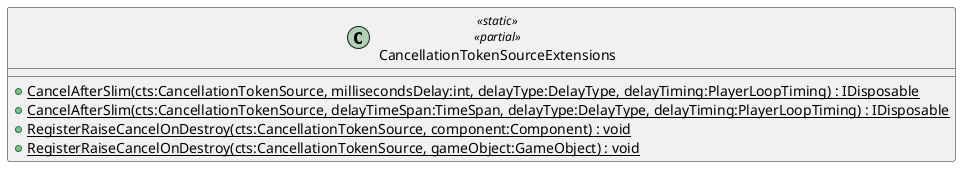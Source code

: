 @startuml
class CancellationTokenSourceExtensions <<static>> <<partial>> {
    + {static} CancelAfterSlim(cts:CancellationTokenSource, millisecondsDelay:int, delayType:DelayType, delayTiming:PlayerLoopTiming) : IDisposable
    + {static} CancelAfterSlim(cts:CancellationTokenSource, delayTimeSpan:TimeSpan, delayType:DelayType, delayTiming:PlayerLoopTiming) : IDisposable
    + {static} RegisterRaiseCancelOnDestroy(cts:CancellationTokenSource, component:Component) : void
    + {static} RegisterRaiseCancelOnDestroy(cts:CancellationTokenSource, gameObject:GameObject) : void
}
@enduml
